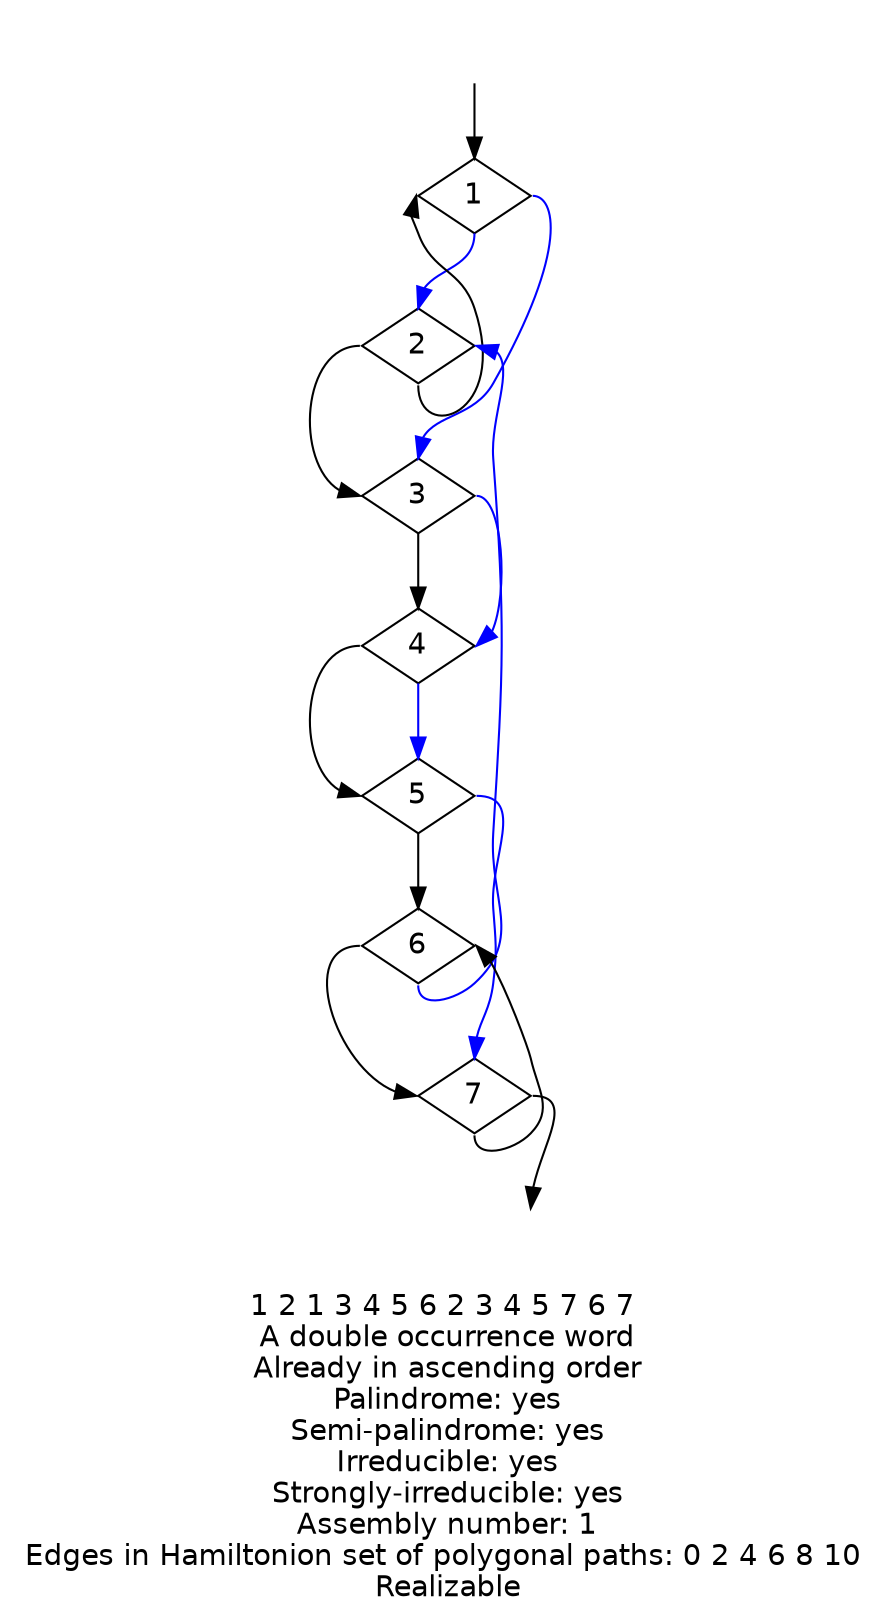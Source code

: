 digraph {
fontname="Helvetica"
node [fontname="Helvetica"]
node [shape=diamond]
label="1 2 1 3 4 5 6 2 3 4 5 7 6 7 \nA double occurrence word\nAlready in ascending order\nPalindrome: yes\nSemi-palindrome: yes\nIrreducible: yes\nStrongly-irreducible: yes\nAssembly number: 1\nEdges in Hamiltonion set of polygonal paths: 0 2 4 6 8 10 \nRealizable\n"
a [style="invis"]
b [style="invis"]
a:s -> 1:n
1:s -> 2:n [color="blue"]
2:s -> 1:w
1:e -> 3:n [color="blue"]
3:s -> 4:n
4:s -> 5:n [color="blue"]
5:s -> 6:n
6:s -> 2:e [color="blue"]
2:w -> 3:w
3:e -> 4:e [color="blue"]
4:w -> 5:w
5:e -> 7:n [color="blue"]
7:s -> 6:e
6:w -> 7:w
7:e -> b:n
}
